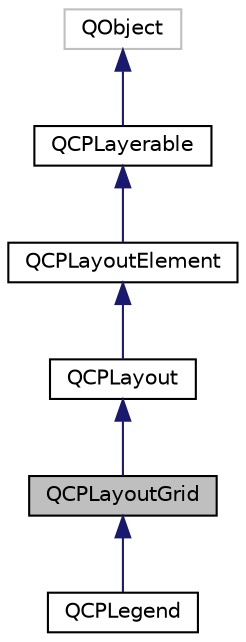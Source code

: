 digraph "QCPLayoutGrid"
{
  edge [fontname="Helvetica",fontsize="10",labelfontname="Helvetica",labelfontsize="10"];
  node [fontname="Helvetica",fontsize="10",shape=record];
  Node1 [label="QCPLayoutGrid",height=0.2,width=0.4,color="black", fillcolor="grey75", style="filled", fontcolor="black"];
  Node2 -> Node1 [dir="back",color="midnightblue",fontsize="10",style="solid"];
  Node2 [label="QCPLayout",height=0.2,width=0.4,color="black", fillcolor="white", style="filled",URL="$dd/d49/classQCPLayout.html",tooltip="The abstract base class for layouts. "];
  Node3 -> Node2 [dir="back",color="midnightblue",fontsize="10",style="solid"];
  Node3 [label="QCPLayoutElement",height=0.2,width=0.4,color="black", fillcolor="white", style="filled",URL="$d7/dd0/classQCPLayoutElement.html",tooltip="The abstract base class for all objects that form the layout system. "];
  Node4 -> Node3 [dir="back",color="midnightblue",fontsize="10",style="solid"];
  Node4 [label="QCPLayerable",height=0.2,width=0.4,color="black", fillcolor="white", style="filled",URL="$d0/d2b/classQCPLayerable.html",tooltip="Base class for all drawable objects. "];
  Node5 -> Node4 [dir="back",color="midnightblue",fontsize="10",style="solid"];
  Node5 [label="QObject",height=0.2,width=0.4,color="grey75", fillcolor="white", style="filled"];
  Node1 -> Node6 [dir="back",color="midnightblue",fontsize="10",style="solid"];
  Node6 [label="QCPLegend",height=0.2,width=0.4,color="black", fillcolor="white", style="filled",URL="$db/dca/classQCPLegend.html",tooltip="Manages a legend inside a QCustomPlot. "];
}

